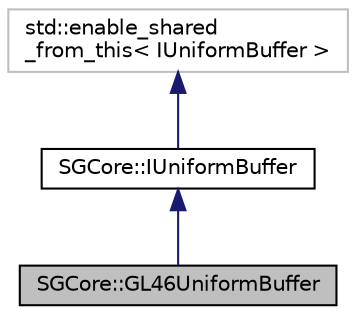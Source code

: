 digraph "SGCore::GL46UniformBuffer"
{
 // LATEX_PDF_SIZE
  edge [fontname="Helvetica",fontsize="10",labelfontname="Helvetica",labelfontsize="10"];
  node [fontname="Helvetica",fontsize="10",shape=record];
  Node1 [label="SGCore::GL46UniformBuffer",height=0.2,width=0.4,color="black", fillcolor="grey75", style="filled", fontcolor="black",tooltip=" "];
  Node2 -> Node1 [dir="back",color="midnightblue",fontsize="10",style="solid"];
  Node2 [label="SGCore::IUniformBuffer",height=0.2,width=0.4,color="black", fillcolor="white", style="filled",URL="$classSGCore_1_1IUniformBuffer.html",tooltip=" "];
  Node3 -> Node2 [dir="back",color="midnightblue",fontsize="10",style="solid"];
  Node3 [label="std::enable_shared\l_from_this\< IUniformBuffer \>",height=0.2,width=0.4,color="grey75", fillcolor="white", style="filled",tooltip=" "];
}
